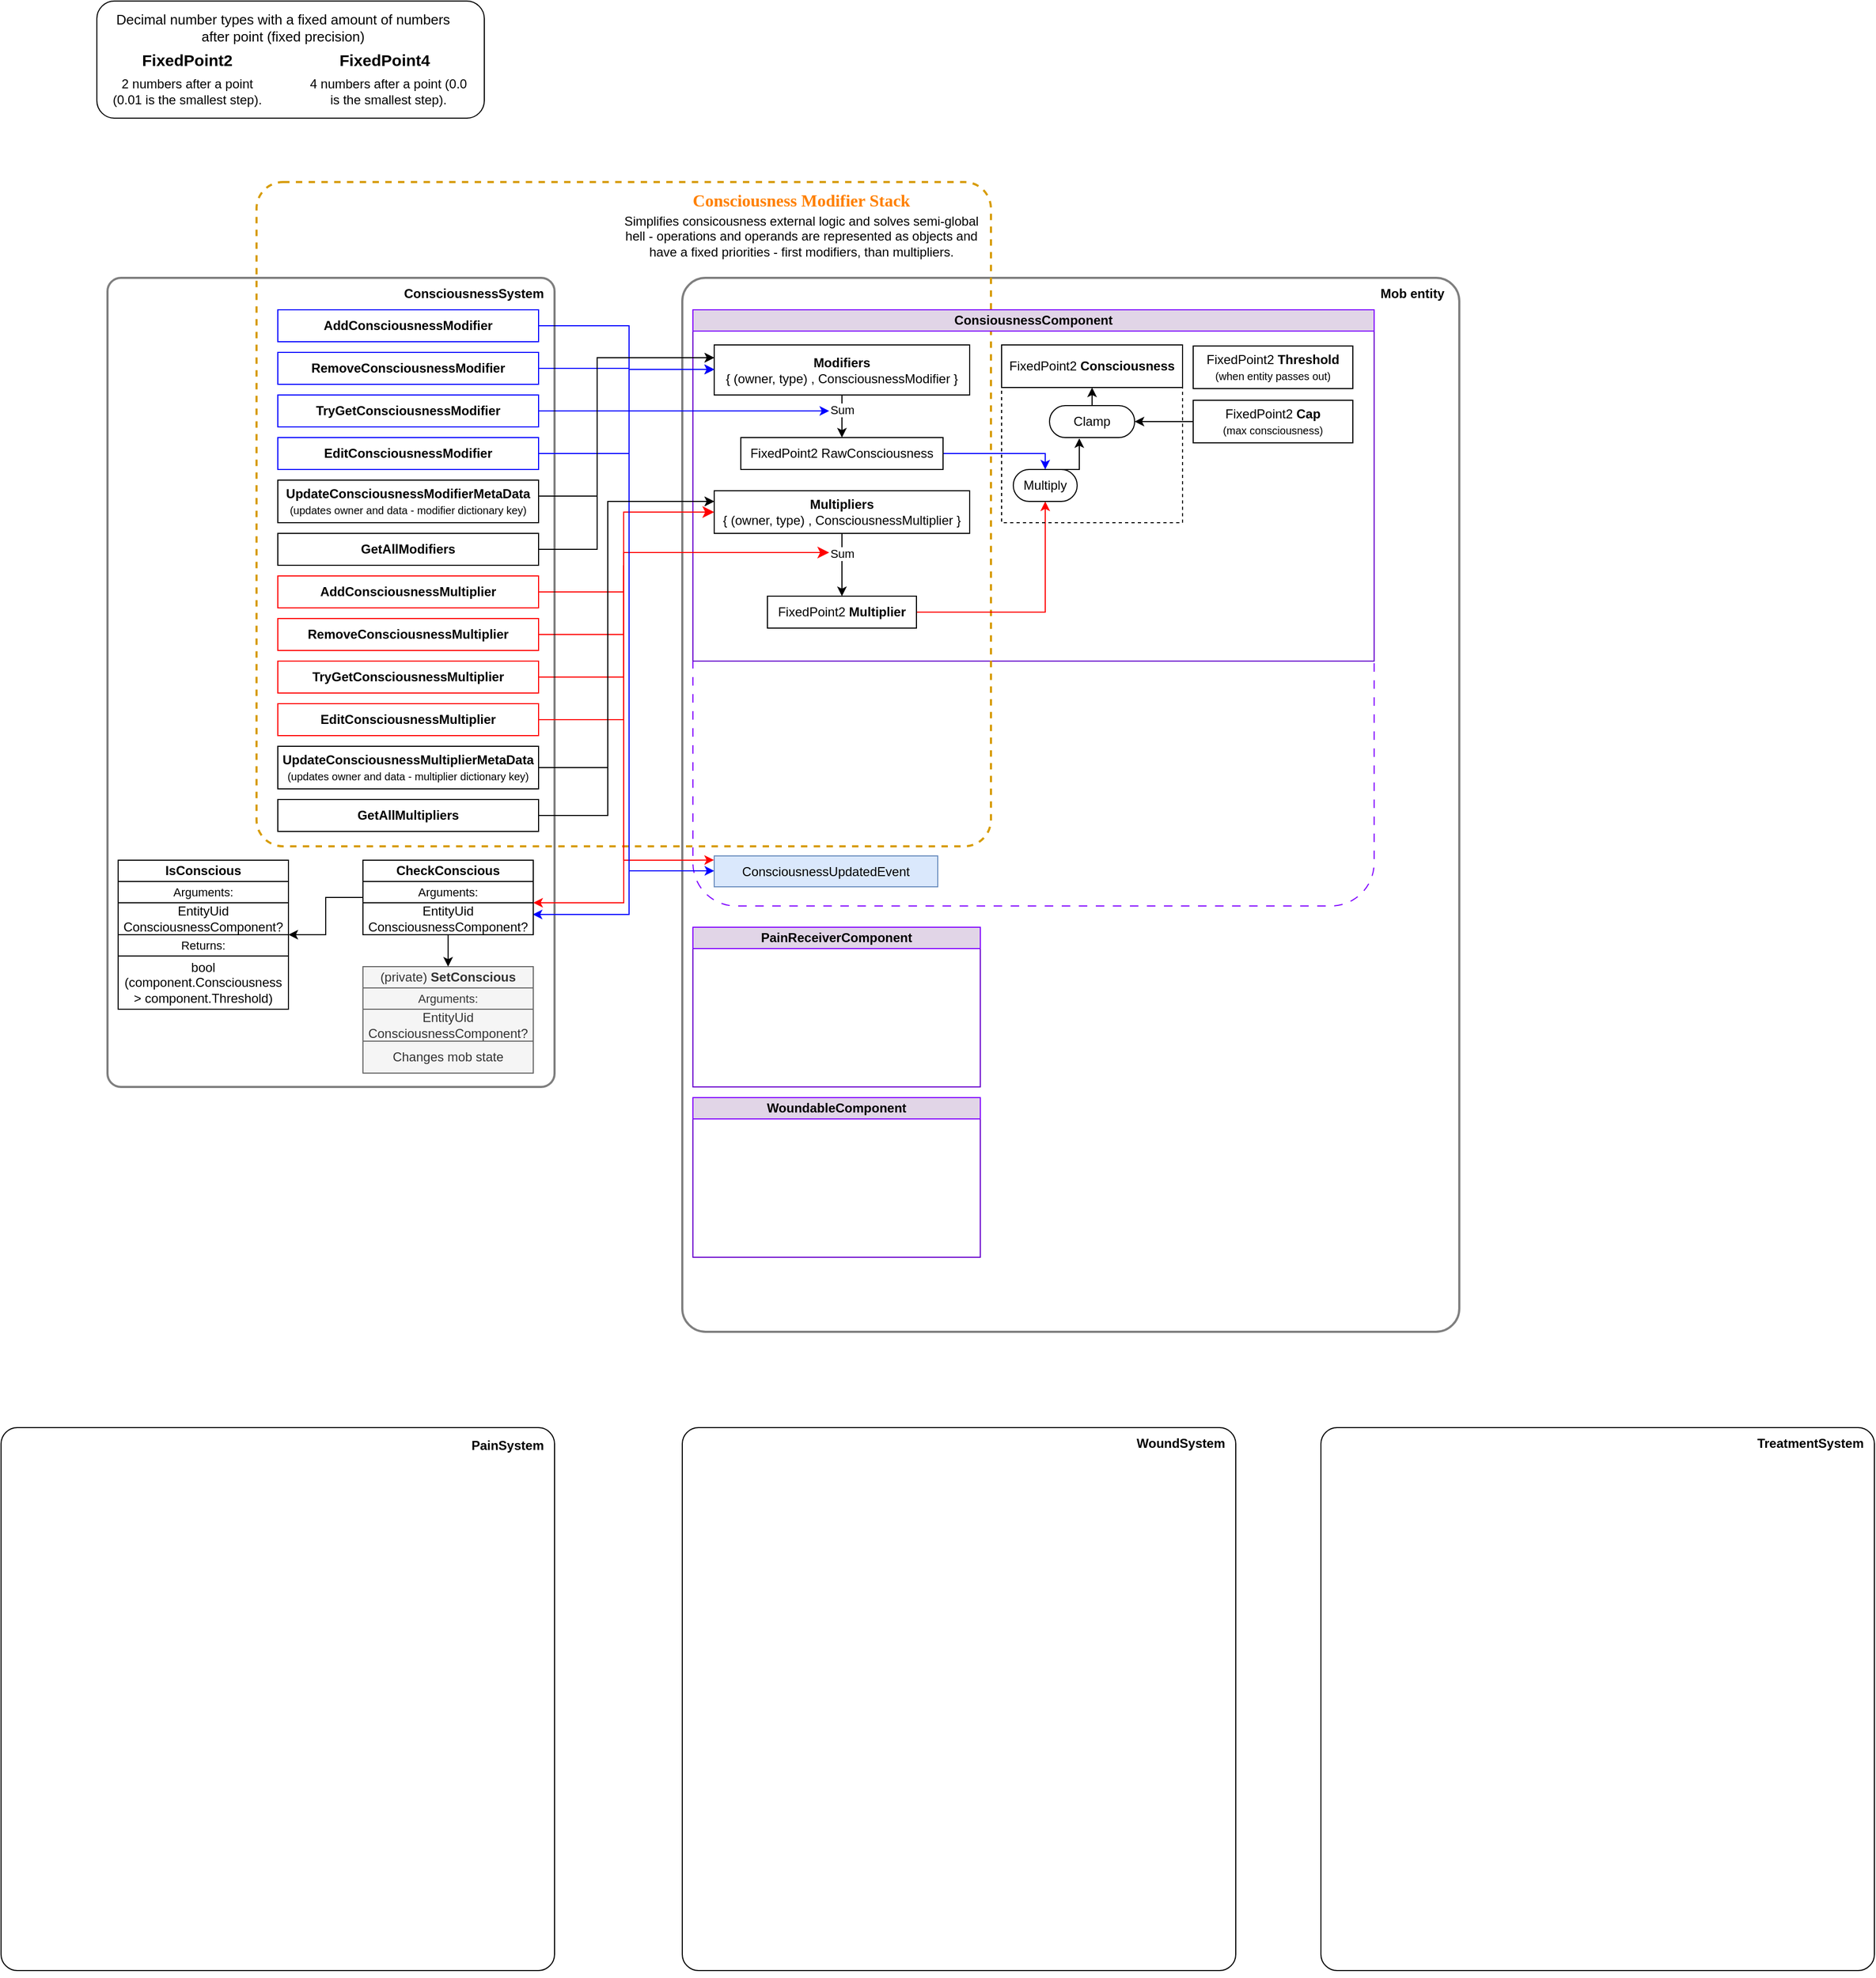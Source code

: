 <mxfile version="21.5.0" type="github">
  <diagram name="Page-1" id="l1ld8g0Ge0DS0LnZMtOq">
    <mxGraphModel dx="3493" dy="3135" grid="1" gridSize="10" guides="1" tooltips="1" connect="1" arrows="1" fold="1" page="1" pageScale="1" pageWidth="850" pageHeight="1100" math="0" shadow="0">
      <root>
        <mxCell id="0" />
        <mxCell id="1" parent="0" />
        <mxCell id="7EqYqEveABB8CiruSwDJ-31" value="" style="rounded=1;whiteSpace=wrap;html=1;strokeColor=#7F00FF;dashed=1;dashPattern=8 8;" vertex="1" parent="1">
          <mxGeometry x="730" y="460" width="640" height="270" as="geometry" />
        </mxCell>
        <mxCell id="X4S3APis0fRpADvuBOiv-10" value="" style="rounded=1;whiteSpace=wrap;html=1;fillColor=none;arcSize=3;opacity=50;strokeWidth=2;" parent="1" vertex="1">
          <mxGeometry x="720" y="140" width="730" height="990" as="geometry" />
        </mxCell>
        <mxCell id="7EqYqEveABB8CiruSwDJ-29" value="" style="rounded=0;whiteSpace=wrap;html=1;strokeColor=#6600CC;" vertex="1" parent="1">
          <mxGeometry x="730" y="170" width="640" height="330" as="geometry" />
        </mxCell>
        <mxCell id="q1YbNQCbZXs1_-pr0APw-14" value="" style="rounded=1;whiteSpace=wrap;html=1;fillColor=none;arcSize=4;dashed=1;strokeWidth=2;strokeColor=#d79b00;" parent="1" vertex="1">
          <mxGeometry x="320" y="50" width="690" height="624" as="geometry" />
        </mxCell>
        <mxCell id="q1YbNQCbZXs1_-pr0APw-70" style="edgeStyle=orthogonalEdgeStyle;rounded=0;orthogonalLoop=1;jettySize=auto;html=1;exitX=1;exitY=0.5;exitDx=0;exitDy=0;strokeColor=#0000FF;entryX=0;entryY=0.5;entryDx=0;entryDy=0;" parent="1" source="q1YbNQCbZXs1_-pr0APw-11" target="q1YbNQCbZXs1_-pr0APw-68" edge="1">
          <mxGeometry relative="1" as="geometry">
            <Array as="points">
              <mxPoint x="670" y="225" />
              <mxPoint x="670" y="697" />
              <mxPoint x="750" y="697" />
            </Array>
          </mxGeometry>
        </mxCell>
        <mxCell id="q1YbNQCbZXs1_-pr0APw-15" value="Consciousness Modifier Stack" style="text;html=1;strokeColor=none;fillColor=none;align=center;verticalAlign=top;whiteSpace=wrap;rounded=0;fontStyle=1;fontSize=16;fontColor=#FF8000;labelBorderColor=none;fontFamily=Tahoma;" parent="1" vertex="1">
          <mxGeometry x="662" y="50.5" width="339.86" height="31.97" as="geometry" />
        </mxCell>
        <mxCell id="V7F3iEDOQM9Kamh962Xd-2" value="" style="group" parent="1" vertex="1" connectable="0">
          <mxGeometry x="80" y="1226" width="520" height="510" as="geometry" />
        </mxCell>
        <mxCell id="V7F3iEDOQM9Kamh962Xd-3" value="" style="rounded=1;whiteSpace=wrap;html=1;fillColor=none;arcSize=3;" parent="V7F3iEDOQM9Kamh962Xd-2" vertex="1">
          <mxGeometry y="-6" width="520" height="510" as="geometry" />
        </mxCell>
        <mxCell id="V7F3iEDOQM9Kamh962Xd-4" value="PainSystem" style="text;html=1;strokeColor=none;fillColor=none;align=right;verticalAlign=middle;whiteSpace=wrap;rounded=0;fontStyle=1" parent="V7F3iEDOQM9Kamh962Xd-2" vertex="1">
          <mxGeometry x="452" y="-4" width="60" height="30" as="geometry" />
        </mxCell>
        <mxCell id="V7F3iEDOQM9Kamh962Xd-5" value="" style="group" parent="1" vertex="1" connectable="0">
          <mxGeometry x="720" y="1220" width="520" height="510" as="geometry" />
        </mxCell>
        <mxCell id="V7F3iEDOQM9Kamh962Xd-6" value="" style="rounded=1;whiteSpace=wrap;html=1;fillColor=none;arcSize=3;" parent="V7F3iEDOQM9Kamh962Xd-5" vertex="1">
          <mxGeometry width="520" height="510" as="geometry" />
        </mxCell>
        <mxCell id="V7F3iEDOQM9Kamh962Xd-7" value="WoundSystem" style="text;html=1;strokeColor=none;fillColor=none;align=right;verticalAlign=middle;whiteSpace=wrap;rounded=0;fontStyle=1" parent="V7F3iEDOQM9Kamh962Xd-5" vertex="1">
          <mxGeometry x="452" width="60" height="30" as="geometry" />
        </mxCell>
        <mxCell id="V7F3iEDOQM9Kamh962Xd-8" value="" style="group" parent="1" vertex="1" connectable="0">
          <mxGeometry x="1320" y="1220" width="520" height="510" as="geometry" />
        </mxCell>
        <mxCell id="V7F3iEDOQM9Kamh962Xd-9" value="" style="rounded=1;whiteSpace=wrap;html=1;fillColor=none;arcSize=3;" parent="V7F3iEDOQM9Kamh962Xd-8" vertex="1">
          <mxGeometry width="520" height="510" as="geometry" />
        </mxCell>
        <mxCell id="V7F3iEDOQM9Kamh962Xd-10" value="TreatmentSystem" style="text;html=1;strokeColor=none;fillColor=none;align=right;verticalAlign=middle;whiteSpace=wrap;rounded=0;fontStyle=1" parent="V7F3iEDOQM9Kamh962Xd-8" vertex="1">
          <mxGeometry x="452" width="60" height="30" as="geometry" />
        </mxCell>
        <mxCell id="q1YbNQCbZXs1_-pr0APw-25" style="edgeStyle=orthogonalEdgeStyle;rounded=0;orthogonalLoop=1;jettySize=auto;html=1;exitX=0.5;exitY=1;exitDx=0;exitDy=0;entryX=0.5;entryY=0;entryDx=0;entryDy=0;" parent="1" source="q1YbNQCbZXs1_-pr0APw-19" target="q1YbNQCbZXs1_-pr0APw-21" edge="1">
          <mxGeometry relative="1" as="geometry" />
        </mxCell>
        <mxCell id="q1YbNQCbZXs1_-pr0APw-26" value="Sum" style="edgeLabel;html=1;align=center;verticalAlign=middle;resizable=0;points=[];labelBorderColor=none;" parent="q1YbNQCbZXs1_-pr0APw-25" vertex="1" connectable="0">
          <mxGeometry x="-0.289" relative="1" as="geometry">
            <mxPoint as="offset" />
          </mxGeometry>
        </mxCell>
        <mxCell id="q1YbNQCbZXs1_-pr0APw-19" value="&lt;b&gt;Modifiers&lt;/b&gt;&lt;br&gt;{ (owner, type) , ConsciousnessModifier }" style="rounded=0;whiteSpace=wrap;html=1;" parent="1" vertex="1">
          <mxGeometry x="750" y="203" width="240" height="47" as="geometry" />
        </mxCell>
        <mxCell id="q1YbNQCbZXs1_-pr0APw-24" style="edgeStyle=orthogonalEdgeStyle;rounded=0;orthogonalLoop=1;jettySize=auto;html=1;exitX=0.5;exitY=1;exitDx=0;exitDy=0;entryX=0.5;entryY=0;entryDx=0;entryDy=0;" parent="1" source="q1YbNQCbZXs1_-pr0APw-20" target="q1YbNQCbZXs1_-pr0APw-22" edge="1">
          <mxGeometry relative="1" as="geometry" />
        </mxCell>
        <mxCell id="q1YbNQCbZXs1_-pr0APw-27" value="Sum" style="edgeLabel;html=1;align=center;verticalAlign=middle;resizable=0;points=[];labelBorderColor=none;" parent="q1YbNQCbZXs1_-pr0APw-24" vertex="1" connectable="0">
          <mxGeometry x="-0.358" relative="1" as="geometry">
            <mxPoint as="offset" />
          </mxGeometry>
        </mxCell>
        <mxCell id="q1YbNQCbZXs1_-pr0APw-20" value="&lt;b&gt;Multipliers&lt;/b&gt;&lt;br&gt;{ (owner, type) , ConsciousnessMultiplier }" style="rounded=0;whiteSpace=wrap;html=1;" parent="1" vertex="1">
          <mxGeometry x="750" y="340" width="240" height="40" as="geometry" />
        </mxCell>
        <mxCell id="7EqYqEveABB8CiruSwDJ-4" style="edgeStyle=orthogonalEdgeStyle;rounded=0;orthogonalLoop=1;jettySize=auto;html=1;exitX=1;exitY=0.5;exitDx=0;exitDy=0;entryX=0.5;entryY=0;entryDx=0;entryDy=0;strokeColor=#0000FF;" edge="1" parent="1" source="q1YbNQCbZXs1_-pr0APw-21" target="7EqYqEveABB8CiruSwDJ-3">
          <mxGeometry relative="1" as="geometry">
            <Array as="points">
              <mxPoint x="1061" y="305" />
            </Array>
          </mxGeometry>
        </mxCell>
        <mxCell id="q1YbNQCbZXs1_-pr0APw-21" value="FixedPoint2 RawConsciousness" style="rounded=0;whiteSpace=wrap;html=1;shadow=0;" parent="1" vertex="1">
          <mxGeometry x="775" y="290" width="190" height="30" as="geometry" />
        </mxCell>
        <mxCell id="7EqYqEveABB8CiruSwDJ-6" style="edgeStyle=orthogonalEdgeStyle;rounded=0;orthogonalLoop=1;jettySize=auto;html=1;exitX=1;exitY=0.5;exitDx=0;exitDy=0;entryX=0.5;entryY=1;entryDx=0;entryDy=0;strokeColor=#FF0000;" edge="1" parent="1" source="q1YbNQCbZXs1_-pr0APw-22" target="7EqYqEveABB8CiruSwDJ-3">
          <mxGeometry relative="1" as="geometry" />
        </mxCell>
        <mxCell id="q1YbNQCbZXs1_-pr0APw-22" value="FixedPoint2 &lt;b&gt;Multiplier&lt;/b&gt;" style="rounded=0;whiteSpace=wrap;html=1;" parent="1" vertex="1">
          <mxGeometry x="800" y="439" width="140" height="30" as="geometry" />
        </mxCell>
        <mxCell id="7EqYqEveABB8CiruSwDJ-65" style="edgeStyle=orthogonalEdgeStyle;rounded=0;orthogonalLoop=1;jettySize=auto;html=1;exitX=0;exitY=0.5;exitDx=0;exitDy=0;entryX=1;entryY=0.5;entryDx=0;entryDy=0;" edge="1" parent="1" source="q1YbNQCbZXs1_-pr0APw-30" target="7EqYqEveABB8CiruSwDJ-12">
          <mxGeometry relative="1" as="geometry" />
        </mxCell>
        <mxCell id="q1YbNQCbZXs1_-pr0APw-30" value="FixedPoint2 &lt;b&gt;Cap&lt;/b&gt;&lt;br&gt;&lt;font style=&quot;font-size: 10px;&quot;&gt;(max consciousness)&lt;/font&gt;" style="rounded=0;whiteSpace=wrap;html=1;" parent="1" vertex="1">
          <mxGeometry x="1200" y="255" width="150" height="40" as="geometry" />
        </mxCell>
        <mxCell id="q1YbNQCbZXs1_-pr0APw-31" value="FixedPoint2 &lt;b&gt;Threshold&lt;/b&gt;&lt;br&gt;&lt;font style=&quot;font-size: 10px;&quot;&gt;(when entity passes out)&lt;/font&gt;" style="rounded=0;whiteSpace=wrap;html=1;" parent="1" vertex="1">
          <mxGeometry x="1200" y="204" width="150" height="40" as="geometry" />
        </mxCell>
        <mxCell id="q1YbNQCbZXs1_-pr0APw-32" style="edgeStyle=orthogonalEdgeStyle;rounded=0;orthogonalLoop=1;jettySize=auto;html=1;exitX=1;exitY=0.5;exitDx=0;exitDy=0;entryX=0;entryY=0.5;entryDx=0;entryDy=0;strokeColor=#0000FF;" parent="1" source="q1YbNQCbZXs1_-pr0APw-9" target="q1YbNQCbZXs1_-pr0APw-19" edge="1">
          <mxGeometry relative="1" as="geometry">
            <Array as="points">
              <mxPoint x="670" y="185" />
              <mxPoint x="670" y="226" />
              <mxPoint x="750" y="226" />
            </Array>
          </mxGeometry>
        </mxCell>
        <mxCell id="q1YbNQCbZXs1_-pr0APw-35" style="edgeStyle=orthogonalEdgeStyle;rounded=0;orthogonalLoop=1;jettySize=auto;html=1;exitX=1;exitY=0.5;exitDx=0;exitDy=0;entryX=0;entryY=0.5;entryDx=0;entryDy=0;" parent="1" source="q1YbNQCbZXs1_-pr0APw-11" target="q1YbNQCbZXs1_-pr0APw-19" edge="1">
          <mxGeometry relative="1" as="geometry">
            <Array as="points">
              <mxPoint x="670" y="225" />
              <mxPoint x="670" y="226" />
              <mxPoint x="750" y="226" />
            </Array>
          </mxGeometry>
        </mxCell>
        <mxCell id="q1YbNQCbZXs1_-pr0APw-36" style="edgeStyle=orthogonalEdgeStyle;rounded=0;orthogonalLoop=1;jettySize=auto;html=1;exitX=1;exitY=0.5;exitDx=0;exitDy=0;entryX=0;entryY=0.5;entryDx=0;entryDy=0;strokeColor=#0000FF;" parent="1" source="q1YbNQCbZXs1_-pr0APw-10" target="q1YbNQCbZXs1_-pr0APw-19" edge="1">
          <mxGeometry relative="1" as="geometry">
            <Array as="points">
              <mxPoint x="670" y="265" />
              <mxPoint x="670" y="226" />
              <mxPoint x="750" y="226" />
            </Array>
          </mxGeometry>
        </mxCell>
        <mxCell id="q1YbNQCbZXs1_-pr0APw-41" style="edgeStyle=orthogonalEdgeStyle;rounded=0;orthogonalLoop=1;jettySize=auto;html=1;exitX=1;exitY=0.5;exitDx=0;exitDy=0;strokeColor=#0000FF;" parent="1" source="q1YbNQCbZXs1_-pr0APw-11" edge="1">
          <mxGeometry relative="1" as="geometry">
            <mxPoint x="858" y="265" as="targetPoint" />
            <Array as="points">
              <mxPoint x="670" y="225" />
              <mxPoint x="670" y="265" />
            </Array>
          </mxGeometry>
        </mxCell>
        <mxCell id="q1YbNQCbZXs1_-pr0APw-60" style="edgeStyle=orthogonalEdgeStyle;rounded=0;orthogonalLoop=1;jettySize=auto;html=1;exitX=1;exitY=0.5;exitDx=0;exitDy=0;endArrow=none;endFill=0;strokeColor=#FF0000;" parent="1" source="q1YbNQCbZXs1_-pr0APw-43" target="q1YbNQCbZXs1_-pr0APw-59" edge="1">
          <mxGeometry relative="1" as="geometry">
            <Array as="points">
              <mxPoint x="665" y="435" />
            </Array>
          </mxGeometry>
        </mxCell>
        <mxCell id="q1YbNQCbZXs1_-pr0APw-61" style="edgeStyle=orthogonalEdgeStyle;rounded=0;orthogonalLoop=1;jettySize=auto;html=1;exitX=1;exitY=0.5;exitDx=0;exitDy=0;endArrow=none;endFill=0;strokeColor=#FF0000;" parent="1" source="q1YbNQCbZXs1_-pr0APw-45" target="q1YbNQCbZXs1_-pr0APw-59" edge="1">
          <mxGeometry relative="1" as="geometry" />
        </mxCell>
        <mxCell id="q1YbNQCbZXs1_-pr0APw-62" style="edgeStyle=orthogonalEdgeStyle;rounded=0;orthogonalLoop=1;jettySize=auto;html=1;exitX=1;exitY=0.5;exitDx=0;exitDy=0;endArrow=none;endFill=0;strokeColor=#FF0000;" parent="1" source="q1YbNQCbZXs1_-pr0APw-44" target="q1YbNQCbZXs1_-pr0APw-59" edge="1">
          <mxGeometry relative="1" as="geometry" />
        </mxCell>
        <mxCell id="q1YbNQCbZXs1_-pr0APw-63" style="edgeStyle=orthogonalEdgeStyle;rounded=0;orthogonalLoop=1;jettySize=auto;html=1;exitX=1;exitY=0.5;exitDx=0;exitDy=0;endArrow=none;endFill=0;strokeColor=#FF0000;" parent="1" source="q1YbNQCbZXs1_-pr0APw-46" target="q1YbNQCbZXs1_-pr0APw-59" edge="1">
          <mxGeometry relative="1" as="geometry" />
        </mxCell>
        <mxCell id="q1YbNQCbZXs1_-pr0APw-65" value="" style="edgeStyle=segmentEdgeStyle;endArrow=classic;html=1;curved=0;rounded=0;endSize=8;startSize=8;entryX=0;entryY=0.5;entryDx=0;entryDy=0;strokeColor=#FF0000;" parent="1" source="q1YbNQCbZXs1_-pr0APw-59" target="q1YbNQCbZXs1_-pr0APw-20" edge="1">
          <mxGeometry width="50" height="50" relative="1" as="geometry">
            <mxPoint x="660" y="410" as="sourcePoint" />
            <mxPoint x="770" y="390" as="targetPoint" />
            <Array as="points">
              <mxPoint x="665" y="360" />
            </Array>
          </mxGeometry>
        </mxCell>
        <mxCell id="q1YbNQCbZXs1_-pr0APw-17" value="Simplifies consicousness external logic and solves semi-global hell - operations and operands are represented as objects and have a fixed priorities - first modifiers, than multipliers." style="text;strokeColor=none;align=center;fillColor=none;html=1;verticalAlign=middle;whiteSpace=wrap;rounded=0;" parent="1" vertex="1">
          <mxGeometry x="662" y="82.47" width="340" height="37.55" as="geometry" />
        </mxCell>
        <mxCell id="q1YbNQCbZXs1_-pr0APw-67" value="" style="edgeStyle=segmentEdgeStyle;endArrow=classic;html=1;curved=0;rounded=0;endSize=8;startSize=8;exitX=0.395;exitY=0.403;exitDx=0;exitDy=0;exitPerimeter=0;strokeColor=#FF0000;" parent="1" source="q1YbNQCbZXs1_-pr0APw-59" edge="1">
          <mxGeometry width="50" height="50" relative="1" as="geometry">
            <mxPoint x="700" y="450" as="sourcePoint" />
            <mxPoint x="858" y="398" as="targetPoint" />
            <Array as="points">
              <mxPoint x="665" y="398" />
            </Array>
          </mxGeometry>
        </mxCell>
        <mxCell id="q1YbNQCbZXs1_-pr0APw-59" value="" style="shape=waypoint;sketch=0;fillStyle=solid;size=6;pointerEvents=1;points=[];fillColor=none;resizable=0;rotatable=0;perimeter=centerPerimeter;snapToPoint=1;opacity=0;" parent="1" vertex="1">
          <mxGeometry x="654.93" y="400" width="20" height="20" as="geometry" />
        </mxCell>
        <mxCell id="X4S3APis0fRpADvuBOiv-11" value="Mob entity" style="text;html=1;strokeColor=none;fillColor=none;align=right;verticalAlign=top;whiteSpace=wrap;rounded=0;fontStyle=1" parent="1" vertex="1">
          <mxGeometry x="1356" y="141" width="82" height="30" as="geometry" />
        </mxCell>
        <mxCell id="q1YbNQCbZXs1_-pr0APw-68" value="ConsciousnessUpdatedEvent" style="rounded=0;whiteSpace=wrap;html=1;fillColor=#dae8fc;strokeColor=#6c8ebf;" parent="1" vertex="1">
          <mxGeometry x="750" y="683" width="210" height="29" as="geometry" />
        </mxCell>
        <mxCell id="q1YbNQCbZXs1_-pr0APw-72" value="" style="endArrow=classic;html=1;rounded=0;edgeStyle=orthogonalEdgeStyle;strokeColor=#FF0000;entryX=-0.001;entryY=0.133;entryDx=0;entryDy=0;entryPerimeter=0;" parent="1" source="q1YbNQCbZXs1_-pr0APw-59" edge="1" target="q1YbNQCbZXs1_-pr0APw-68">
          <mxGeometry width="50" height="50" relative="1" as="geometry">
            <mxPoint x="640" y="640" as="sourcePoint" />
            <mxPoint x="730" y="624" as="targetPoint" />
            <Array as="points">
              <mxPoint x="665" y="687" />
              <mxPoint x="730" y="687" />
            </Array>
          </mxGeometry>
        </mxCell>
        <mxCell id="hQANnmy1hxsniOwchiZT-1" value="" style="endArrow=classic;html=1;rounded=0;exitX=1;exitY=0.5;exitDx=0;exitDy=0;entryX=0;entryY=0.25;entryDx=0;entryDy=0;edgeStyle=orthogonalEdgeStyle;" parent="1" source="q1YbNQCbZXs1_-pr0APw-13" target="q1YbNQCbZXs1_-pr0APw-19" edge="1">
          <mxGeometry width="50" height="50" relative="1" as="geometry">
            <mxPoint x="620" y="380" as="sourcePoint" />
            <mxPoint x="670" y="330" as="targetPoint" />
            <Array as="points">
              <mxPoint x="585" y="345" />
              <mxPoint x="640" y="345" />
              <mxPoint x="640" y="215" />
              <mxPoint x="750" y="215" />
            </Array>
          </mxGeometry>
        </mxCell>
        <mxCell id="hQANnmy1hxsniOwchiZT-2" value="" style="endArrow=classic;html=1;rounded=0;exitX=1;exitY=0.5;exitDx=0;exitDy=0;entryX=0;entryY=0.25;entryDx=0;entryDy=0;edgeStyle=orthogonalEdgeStyle;endFill=1;strokeWidth=1;" parent="1" source="q1YbNQCbZXs1_-pr0APw-47" target="q1YbNQCbZXs1_-pr0APw-20" edge="1">
          <mxGeometry width="50" height="50" relative="1" as="geometry">
            <mxPoint x="630" y="610" as="sourcePoint" />
            <mxPoint x="680" y="560" as="targetPoint" />
            <Array as="points">
              <mxPoint x="650" y="600" />
              <mxPoint x="650" y="350" />
            </Array>
          </mxGeometry>
        </mxCell>
        <mxCell id="X4S3APis0fRpADvuBOiv-2" value="" style="rounded=1;whiteSpace=wrap;html=1;fillColor=none;arcSize=3;opacity=50;strokeWidth=2;" parent="1" vertex="1">
          <mxGeometry x="180" y="140" width="420" height="760" as="geometry" />
        </mxCell>
        <mxCell id="X4S3APis0fRpADvuBOiv-3" value="ConsciousnessSystem" style="text;html=1;strokeColor=none;fillColor=none;align=right;verticalAlign=middle;whiteSpace=wrap;rounded=0;fontStyle=1" parent="1" vertex="1">
          <mxGeometry x="532" y="140" width="60" height="30" as="geometry" />
        </mxCell>
        <mxCell id="q1YbNQCbZXs1_-pr0APw-9" value="&lt;b&gt;AddConsciousnessModifier&lt;/b&gt;" style="rounded=0;whiteSpace=wrap;html=1;strokeColor=#0000FF;" parent="1" vertex="1">
          <mxGeometry x="340" y="170" width="245" height="30" as="geometry" />
        </mxCell>
        <mxCell id="q1YbNQCbZXs1_-pr0APw-10" value="&lt;b&gt;TryGetConsciousnessModifier&lt;/b&gt;" style="rounded=0;whiteSpace=wrap;html=1;strokeColor=#0000FF;" parent="1" vertex="1">
          <mxGeometry x="340" y="250" width="245" height="30" as="geometry" />
        </mxCell>
        <mxCell id="q1YbNQCbZXs1_-pr0APw-11" value="&lt;b&gt;RemoveConsciousnessModifier&lt;/b&gt;" style="rounded=0;whiteSpace=wrap;html=1;strokeColor=#0000FF;" parent="1" vertex="1">
          <mxGeometry x="340" y="210" width="245" height="30" as="geometry" />
        </mxCell>
        <mxCell id="7EqYqEveABB8CiruSwDJ-55" style="edgeStyle=orthogonalEdgeStyle;rounded=0;orthogonalLoop=1;jettySize=auto;html=1;exitX=1;exitY=0.5;exitDx=0;exitDy=0;entryX=0.997;entryY=0.363;entryDx=0;entryDy=0;strokeColor=#0000FF;entryPerimeter=0;" edge="1" parent="1" source="q1YbNQCbZXs1_-pr0APw-12" target="7EqYqEveABB8CiruSwDJ-45">
          <mxGeometry relative="1" as="geometry">
            <Array as="points">
              <mxPoint x="670" y="305" />
              <mxPoint x="670" y="738" />
              <mxPoint x="579" y="738" />
            </Array>
          </mxGeometry>
        </mxCell>
        <mxCell id="q1YbNQCbZXs1_-pr0APw-12" value="&lt;b&gt;EditConsciousnessModifier&lt;/b&gt;" style="rounded=0;whiteSpace=wrap;html=1;strokeColor=#0000FF;" parent="1" vertex="1">
          <mxGeometry x="340" y="290" width="245" height="30" as="geometry" />
        </mxCell>
        <mxCell id="q1YbNQCbZXs1_-pr0APw-13" value="&lt;b&gt;UpdateConsciousnessModifierMetaData&lt;/b&gt;&lt;br&gt;&lt;font style=&quot;font-size: 10px;&quot;&gt;(updates owner and data - modifier dictionary key)&lt;/font&gt;" style="rounded=0;whiteSpace=wrap;html=1;" parent="1" vertex="1">
          <mxGeometry x="340" y="330" width="245" height="40" as="geometry" />
        </mxCell>
        <mxCell id="q1YbNQCbZXs1_-pr0APw-43" value="&lt;b&gt;AddConsciousnessMultiplier&lt;/b&gt;" style="rounded=0;whiteSpace=wrap;html=1;strokeColor=#FF0000;" parent="1" vertex="1">
          <mxGeometry x="340" y="420" width="245" height="30" as="geometry" />
        </mxCell>
        <mxCell id="q1YbNQCbZXs1_-pr0APw-44" value="&lt;b&gt;TryGetConsciousnessMultiplier&lt;/b&gt;" style="rounded=0;whiteSpace=wrap;html=1;strokeColor=#FF0000;" parent="1" vertex="1">
          <mxGeometry x="340" y="500" width="245" height="30" as="geometry" />
        </mxCell>
        <mxCell id="q1YbNQCbZXs1_-pr0APw-45" value="&lt;b&gt;RemoveConsciousnessMultiplier&lt;/b&gt;" style="rounded=0;whiteSpace=wrap;html=1;strokeColor=#FF0000;" parent="1" vertex="1">
          <mxGeometry x="340" y="460" width="245" height="30" as="geometry" />
        </mxCell>
        <mxCell id="7EqYqEveABB8CiruSwDJ-54" style="edgeStyle=orthogonalEdgeStyle;rounded=0;orthogonalLoop=1;jettySize=auto;html=1;exitX=1;exitY=0.5;exitDx=0;exitDy=0;entryX=1;entryY=1;entryDx=0;entryDy=0;strokeColor=#FF0000;" edge="1" parent="1" source="q1YbNQCbZXs1_-pr0APw-46" target="7EqYqEveABB8CiruSwDJ-42">
          <mxGeometry relative="1" as="geometry">
            <Array as="points">
              <mxPoint x="665" y="555" />
              <mxPoint x="665" y="727" />
            </Array>
          </mxGeometry>
        </mxCell>
        <mxCell id="q1YbNQCbZXs1_-pr0APw-46" value="&lt;b&gt;EditConsciousnessMultiplier&lt;/b&gt;" style="rounded=0;whiteSpace=wrap;html=1;strokeColor=#FF0000;" parent="1" vertex="1">
          <mxGeometry x="340" y="540" width="245" height="30" as="geometry" />
        </mxCell>
        <mxCell id="q1YbNQCbZXs1_-pr0APw-47" value="&lt;b&gt;UpdateConsciousnessMultiplierMetaData&lt;br&gt;&lt;/b&gt;&lt;font style=&quot;font-size: 10px;&quot;&gt;(updates owner and data - multiplier dictionary key)&lt;/font&gt;&lt;b&gt;&lt;br&gt;&lt;/b&gt;" style="rounded=0;whiteSpace=wrap;html=1;" parent="1" vertex="1">
          <mxGeometry x="340" y="580" width="245" height="40" as="geometry" />
        </mxCell>
        <mxCell id="q1YbNQCbZXs1_-pr0APw-37" style="edgeStyle=orthogonalEdgeStyle;rounded=0;orthogonalLoop=1;jettySize=auto;html=1;exitX=1;exitY=0.5;exitDx=0;exitDy=0;entryX=0;entryY=0.5;entryDx=0;entryDy=0;strokeColor=#0000FF;" parent="1" source="q1YbNQCbZXs1_-pr0APw-12" target="q1YbNQCbZXs1_-pr0APw-19" edge="1">
          <mxGeometry relative="1" as="geometry">
            <Array as="points">
              <mxPoint x="670" y="305" />
              <mxPoint x="670" y="226" />
              <mxPoint x="750" y="226" />
            </Array>
          </mxGeometry>
        </mxCell>
        <mxCell id="7EqYqEveABB8CiruSwDJ-11" value="" style="group" vertex="1" connectable="0" parent="1">
          <mxGeometry x="190" y="687" width="160" height="140" as="geometry" />
        </mxCell>
        <mxCell id="X4S3APis0fRpADvuBOiv-20" value="" style="rounded=0;whiteSpace=wrap;html=1;" parent="7EqYqEveABB8CiruSwDJ-11" vertex="1">
          <mxGeometry width="160" height="130" as="geometry" />
        </mxCell>
        <mxCell id="X4S3APis0fRpADvuBOiv-21" value="IsConscious" style="rounded=0;whiteSpace=wrap;html=1;fontStyle=1;container=0;" parent="7EqYqEveABB8CiruSwDJ-11" vertex="1">
          <mxGeometry width="160" height="20" as="geometry" />
        </mxCell>
        <mxCell id="X4S3APis0fRpADvuBOiv-22" value="Arguments:" style="rounded=0;whiteSpace=wrap;html=1;fontSize=11;" parent="7EqYqEveABB8CiruSwDJ-11" vertex="1">
          <mxGeometry y="20" width="160" height="20" as="geometry" />
        </mxCell>
        <mxCell id="X4S3APis0fRpADvuBOiv-23" value="Returns:" style="rounded=0;whiteSpace=wrap;html=1;fontSize=11;" parent="7EqYqEveABB8CiruSwDJ-11" vertex="1">
          <mxGeometry y="70" width="160" height="20" as="geometry" />
        </mxCell>
        <mxCell id="X4S3APis0fRpADvuBOiv-24" value="bool (component.Consciousness &amp;gt; component.Threshold)" style="rounded=0;whiteSpace=wrap;html=1;" parent="7EqYqEveABB8CiruSwDJ-11" vertex="1">
          <mxGeometry y="90" width="160" height="50" as="geometry" />
        </mxCell>
        <mxCell id="X4S3APis0fRpADvuBOiv-27" value="EntityUid&lt;br&gt;ConsciousnessComponent?" style="rounded=0;whiteSpace=wrap;html=1;" parent="7EqYqEveABB8CiruSwDJ-11" vertex="1">
          <mxGeometry y="40" width="160" height="30" as="geometry" />
        </mxCell>
        <mxCell id="7EqYqEveABB8CiruSwDJ-30" value="&lt;b&gt;&lt;font style=&quot;font-size: 12px;&quot;&gt;ConsiousnessComponent&lt;/font&gt;&lt;/b&gt;" style="rounded=0;whiteSpace=wrap;html=1;fillColor=#e1d5e7;strokeColor=#7F00FF;" vertex="1" parent="1">
          <mxGeometry x="730" y="170" width="640" height="20" as="geometry" />
        </mxCell>
        <mxCell id="7EqYqEveABB8CiruSwDJ-39" value="" style="group" vertex="1" connectable="0" parent="1">
          <mxGeometry x="420" y="687" width="160" height="140" as="geometry" />
        </mxCell>
        <mxCell id="7EqYqEveABB8CiruSwDJ-40" value="" style="rounded=0;whiteSpace=wrap;html=1;" vertex="1" parent="7EqYqEveABB8CiruSwDJ-39">
          <mxGeometry width="160" height="70" as="geometry" />
        </mxCell>
        <mxCell id="7EqYqEveABB8CiruSwDJ-41" value="CheckConscious" style="rounded=0;whiteSpace=wrap;html=1;fontStyle=1;container=0;" vertex="1" parent="7EqYqEveABB8CiruSwDJ-39">
          <mxGeometry width="160" height="20" as="geometry" />
        </mxCell>
        <mxCell id="7EqYqEveABB8CiruSwDJ-42" value="Arguments:" style="rounded=0;whiteSpace=wrap;html=1;fontSize=11;" vertex="1" parent="7EqYqEveABB8CiruSwDJ-39">
          <mxGeometry y="20" width="160" height="20" as="geometry" />
        </mxCell>
        <mxCell id="7EqYqEveABB8CiruSwDJ-45" value="EntityUid&lt;br&gt;ConsciousnessComponent?" style="rounded=0;whiteSpace=wrap;html=1;" vertex="1" parent="7EqYqEveABB8CiruSwDJ-39">
          <mxGeometry y="40" width="160" height="30" as="geometry" />
        </mxCell>
        <mxCell id="7EqYqEveABB8CiruSwDJ-47" style="edgeStyle=orthogonalEdgeStyle;rounded=0;orthogonalLoop=1;jettySize=auto;html=1;exitX=0;exitY=0.75;exitDx=0;exitDy=0;entryX=1;entryY=1;entryDx=0;entryDy=0;" edge="1" parent="1" source="7EqYqEveABB8CiruSwDJ-42" target="X4S3APis0fRpADvuBOiv-27">
          <mxGeometry relative="1" as="geometry">
            <Array as="points">
              <mxPoint x="385" y="722" />
              <mxPoint x="385" y="757" />
            </Array>
          </mxGeometry>
        </mxCell>
        <mxCell id="7EqYqEveABB8CiruSwDJ-48" value="" style="group" vertex="1" connectable="0" parent="1">
          <mxGeometry x="420" y="787" width="160" height="140" as="geometry" />
        </mxCell>
        <mxCell id="7EqYqEveABB8CiruSwDJ-49" value="" style="rounded=0;whiteSpace=wrap;html=1;" vertex="1" parent="7EqYqEveABB8CiruSwDJ-48">
          <mxGeometry width="160" height="100" as="geometry" />
        </mxCell>
        <mxCell id="7EqYqEveABB8CiruSwDJ-50" value="&lt;span style=&quot;font-weight: normal;&quot;&gt;(private)&lt;/span&gt; SetConscious" style="rounded=0;whiteSpace=wrap;html=1;fontStyle=1;container=0;fillColor=#f5f5f5;fontColor=#333333;strokeColor=#666666;" vertex="1" parent="7EqYqEveABB8CiruSwDJ-48">
          <mxGeometry width="160" height="20" as="geometry" />
        </mxCell>
        <mxCell id="7EqYqEveABB8CiruSwDJ-51" value="Arguments:" style="rounded=0;whiteSpace=wrap;html=1;fontSize=11;fillColor=#f5f5f5;fontColor=#333333;strokeColor=#666666;" vertex="1" parent="7EqYqEveABB8CiruSwDJ-48">
          <mxGeometry y="20" width="160" height="20" as="geometry" />
        </mxCell>
        <mxCell id="7EqYqEveABB8CiruSwDJ-52" value="EntityUid&lt;br&gt;ConsciousnessComponent?" style="rounded=0;whiteSpace=wrap;html=1;fillColor=#f5f5f5;fontColor=#333333;strokeColor=#666666;" vertex="1" parent="7EqYqEveABB8CiruSwDJ-48">
          <mxGeometry y="40" width="160" height="30" as="geometry" />
        </mxCell>
        <mxCell id="7EqYqEveABB8CiruSwDJ-79" value="Changes mob state" style="rounded=0;whiteSpace=wrap;html=1;fillColor=#f5f5f5;fontColor=#333333;strokeColor=#666666;" vertex="1" parent="7EqYqEveABB8CiruSwDJ-48">
          <mxGeometry y="70" width="160" height="30" as="geometry" />
        </mxCell>
        <mxCell id="7EqYqEveABB8CiruSwDJ-53" style="edgeStyle=orthogonalEdgeStyle;rounded=0;orthogonalLoop=1;jettySize=auto;html=1;exitX=0.5;exitY=1;exitDx=0;exitDy=0;entryX=0.5;entryY=0;entryDx=0;entryDy=0;" edge="1" parent="1" source="7EqYqEveABB8CiruSwDJ-45" target="7EqYqEveABB8CiruSwDJ-50">
          <mxGeometry relative="1" as="geometry" />
        </mxCell>
        <mxCell id="7EqYqEveABB8CiruSwDJ-66" value="" style="group" vertex="1" connectable="0" parent="1">
          <mxGeometry x="1020" y="203" width="170" height="167" as="geometry" />
        </mxCell>
        <mxCell id="7EqYqEveABB8CiruSwDJ-1" value="FixedPoint2 &lt;b&gt;Consciousness&lt;/b&gt;" style="rounded=0;whiteSpace=wrap;html=1;" vertex="1" parent="7EqYqEveABB8CiruSwDJ-66">
          <mxGeometry width="170" height="40" as="geometry" />
        </mxCell>
        <mxCell id="7EqYqEveABB8CiruSwDJ-58" style="edgeStyle=orthogonalEdgeStyle;rounded=0;orthogonalLoop=1;jettySize=auto;html=1;exitX=0.5;exitY=0;exitDx=0;exitDy=0;entryX=0.5;entryY=1;entryDx=0;entryDy=0;" edge="1" parent="7EqYqEveABB8CiruSwDJ-66" source="7EqYqEveABB8CiruSwDJ-12" target="7EqYqEveABB8CiruSwDJ-1">
          <mxGeometry relative="1" as="geometry" />
        </mxCell>
        <mxCell id="7EqYqEveABB8CiruSwDJ-62" value="" style="rounded=0;whiteSpace=wrap;html=1;fillColor=none;dashed=1;" vertex="1" parent="7EqYqEveABB8CiruSwDJ-66">
          <mxGeometry y="40" width="170" height="127" as="geometry" />
        </mxCell>
        <mxCell id="7EqYqEveABB8CiruSwDJ-12" value="Clamp" style="rounded=1;whiteSpace=wrap;html=1;arcSize=50;" vertex="1" parent="7EqYqEveABB8CiruSwDJ-66">
          <mxGeometry x="45" y="57" width="80" height="30" as="geometry" />
        </mxCell>
        <mxCell id="7EqYqEveABB8CiruSwDJ-61" style="edgeStyle=orthogonalEdgeStyle;rounded=0;orthogonalLoop=1;jettySize=auto;html=1;exitX=0.75;exitY=0;exitDx=0;exitDy=0;entryX=0.35;entryY=1.023;entryDx=0;entryDy=0;entryPerimeter=0;" edge="1" parent="7EqYqEveABB8CiruSwDJ-66" source="7EqYqEveABB8CiruSwDJ-3" target="7EqYqEveABB8CiruSwDJ-12">
          <mxGeometry relative="1" as="geometry" />
        </mxCell>
        <mxCell id="7EqYqEveABB8CiruSwDJ-3" value="Multiply" style="rounded=1;whiteSpace=wrap;html=1;arcSize=50;movable=1;resizable=1;rotatable=1;deletable=1;editable=1;locked=0;connectable=1;" vertex="1" parent="7EqYqEveABB8CiruSwDJ-66">
          <mxGeometry x="11" y="117" width="60" height="30" as="geometry" />
        </mxCell>
        <mxCell id="7EqYqEveABB8CiruSwDJ-70" style="edgeStyle=orthogonalEdgeStyle;rounded=0;orthogonalLoop=1;jettySize=auto;html=1;exitX=1;exitY=0.5;exitDx=0;exitDy=0;entryX=0;entryY=0.25;entryDx=0;entryDy=0;" edge="1" parent="1" source="7EqYqEveABB8CiruSwDJ-67" target="q1YbNQCbZXs1_-pr0APw-19">
          <mxGeometry relative="1" as="geometry">
            <Array as="points">
              <mxPoint x="640" y="395" />
              <mxPoint x="640" y="215" />
              <mxPoint x="750" y="215" />
            </Array>
          </mxGeometry>
        </mxCell>
        <mxCell id="7EqYqEveABB8CiruSwDJ-67" value="&lt;b&gt;GetAllModifiers&lt;/b&gt;" style="rounded=0;whiteSpace=wrap;html=1;" vertex="1" parent="1">
          <mxGeometry x="340" y="380" width="245" height="30" as="geometry" />
        </mxCell>
        <mxCell id="7EqYqEveABB8CiruSwDJ-69" style="edgeStyle=orthogonalEdgeStyle;rounded=0;orthogonalLoop=1;jettySize=auto;html=1;exitX=1;exitY=0.5;exitDx=0;exitDy=0;entryX=0;entryY=0.25;entryDx=0;entryDy=0;" edge="1" parent="1" source="7EqYqEveABB8CiruSwDJ-68" target="q1YbNQCbZXs1_-pr0APw-20">
          <mxGeometry relative="1" as="geometry">
            <Array as="points">
              <mxPoint x="650" y="645" />
              <mxPoint x="650" y="350" />
            </Array>
          </mxGeometry>
        </mxCell>
        <mxCell id="7EqYqEveABB8CiruSwDJ-68" value="&lt;b&gt;GetAllMultipliers&lt;/b&gt;" style="rounded=0;whiteSpace=wrap;html=1;" vertex="1" parent="1">
          <mxGeometry x="340" y="630" width="245" height="30" as="geometry" />
        </mxCell>
        <mxCell id="7EqYqEveABB8CiruSwDJ-75" value="" style="group" vertex="1" connectable="0" parent="1">
          <mxGeometry x="730" y="750" width="270" height="150" as="geometry" />
        </mxCell>
        <mxCell id="7EqYqEveABB8CiruSwDJ-71" value="" style="rounded=0;whiteSpace=wrap;html=1;strokeColor=#6600CC;container=0;fillColor=none;" vertex="1" parent="7EqYqEveABB8CiruSwDJ-75">
          <mxGeometry width="270" height="150" as="geometry" />
        </mxCell>
        <mxCell id="7EqYqEveABB8CiruSwDJ-72" value="&lt;b&gt;&lt;font style=&quot;font-size: 12px;&quot;&gt;PainReceiverComponent&lt;/font&gt;&lt;/b&gt;" style="rounded=0;whiteSpace=wrap;html=1;fillColor=#e1d5e7;strokeColor=#7F00FF;" vertex="1" parent="7EqYqEveABB8CiruSwDJ-75">
          <mxGeometry width="270" height="20" as="geometry" />
        </mxCell>
        <mxCell id="7EqYqEveABB8CiruSwDJ-76" value="" style="group" vertex="1" connectable="0" parent="1">
          <mxGeometry x="730" y="910" width="270" height="150" as="geometry" />
        </mxCell>
        <mxCell id="7EqYqEveABB8CiruSwDJ-77" value="" style="rounded=0;whiteSpace=wrap;html=1;strokeColor=#6600CC;container=0;fillColor=none;" vertex="1" parent="7EqYqEveABB8CiruSwDJ-76">
          <mxGeometry width="270" height="150" as="geometry" />
        </mxCell>
        <mxCell id="7EqYqEveABB8CiruSwDJ-78" value="&lt;b&gt;&lt;font style=&quot;font-size: 12px;&quot;&gt;WoundableComponent&lt;/font&gt;&lt;/b&gt;" style="rounded=0;whiteSpace=wrap;html=1;fillColor=#e1d5e7;strokeColor=#7F00FF;" vertex="1" parent="7EqYqEveABB8CiruSwDJ-76">
          <mxGeometry width="270" height="20" as="geometry" />
        </mxCell>
        <mxCell id="7EqYqEveABB8CiruSwDJ-88" value="" style="group" vertex="1" connectable="0" parent="1">
          <mxGeometry x="170" y="-120" width="364" height="110" as="geometry" />
        </mxCell>
        <mxCell id="7EqYqEveABB8CiruSwDJ-87" value="" style="rounded=1;whiteSpace=wrap;html=1;" vertex="1" parent="7EqYqEveABB8CiruSwDJ-88">
          <mxGeometry width="364" height="110" as="geometry" />
        </mxCell>
        <mxCell id="7EqYqEveABB8CiruSwDJ-85" value="" style="group" vertex="1" connectable="0" parent="7EqYqEveABB8CiruSwDJ-88">
          <mxGeometry x="10" y="10" width="344" height="90" as="geometry" />
        </mxCell>
        <mxCell id="7EqYqEveABB8CiruSwDJ-80" value="&lt;font style=&quot;font-size: 13px;&quot;&gt;Decimal number types with a fixed amount of numbers after point (fixed precision)&lt;/font&gt;" style="text;strokeColor=none;align=center;fillColor=none;html=1;verticalAlign=middle;whiteSpace=wrap;rounded=0;fontSize=13;" vertex="1" parent="7EqYqEveABB8CiruSwDJ-85">
          <mxGeometry width="330" height="30" as="geometry" />
        </mxCell>
        <mxCell id="7EqYqEveABB8CiruSwDJ-81" value="FixedPoint2" style="text;strokeColor=none;align=center;fillColor=none;html=1;verticalAlign=middle;whiteSpace=wrap;rounded=0;fontStyle=1;fontSize=15;" vertex="1" parent="7EqYqEveABB8CiruSwDJ-85">
          <mxGeometry x="45" y="30" width="60" height="30" as="geometry" />
        </mxCell>
        <mxCell id="7EqYqEveABB8CiruSwDJ-82" value="FixedPoint4" style="text;strokeColor=none;align=right;fillColor=none;html=1;verticalAlign=middle;whiteSpace=wrap;rounded=0;fontStyle=1;fontSize=15;" vertex="1" parent="7EqYqEveABB8CiruSwDJ-85">
          <mxGeometry x="245" y="30" width="60" height="30" as="geometry" />
        </mxCell>
        <mxCell id="7EqYqEveABB8CiruSwDJ-83" value="2 numbers after a point (0.01 is the smallest step)." style="text;strokeColor=none;align=center;fillColor=none;html=1;verticalAlign=middle;whiteSpace=wrap;rounded=0;fontStyle=0;fontSize=12;" vertex="1" parent="7EqYqEveABB8CiruSwDJ-85">
          <mxGeometry y="60" width="150" height="30" as="geometry" />
        </mxCell>
        <mxCell id="7EqYqEveABB8CiruSwDJ-84" value="4 numbers after a point (0.0 is the smallest step)." style="text;strokeColor=none;align=center;fillColor=none;html=1;verticalAlign=middle;whiteSpace=wrap;rounded=0;fontStyle=0;fontSize=12;" vertex="1" parent="7EqYqEveABB8CiruSwDJ-85">
          <mxGeometry x="184" y="60" width="160" height="30" as="geometry" />
        </mxCell>
      </root>
    </mxGraphModel>
  </diagram>
</mxfile>
